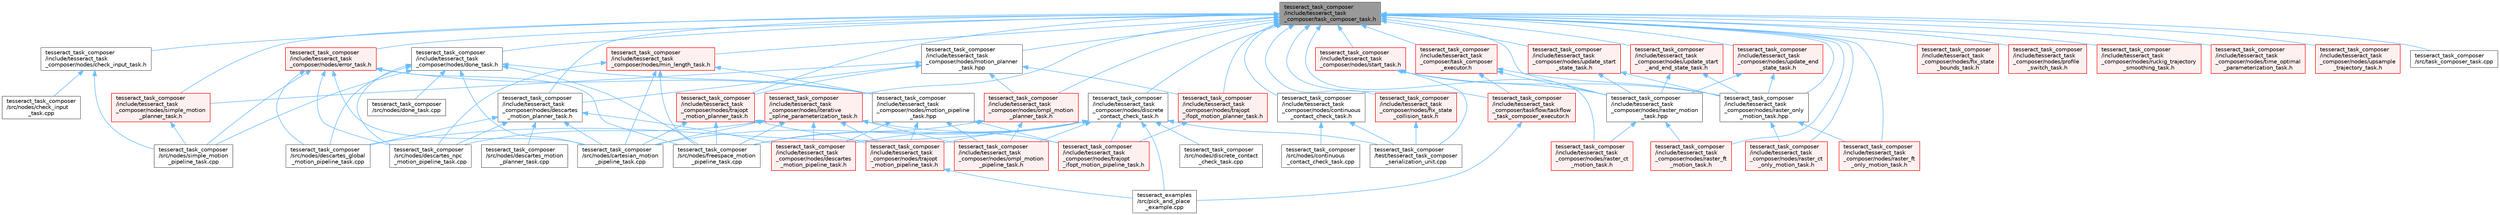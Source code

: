 digraph "tesseract_task_composer/include/tesseract_task_composer/task_composer_task.h"
{
 // LATEX_PDF_SIZE
  bgcolor="transparent";
  edge [fontname=Helvetica,fontsize=10,labelfontname=Helvetica,labelfontsize=10];
  node [fontname=Helvetica,fontsize=10,shape=box,height=0.2,width=0.4];
  Node1 [label="tesseract_task_composer\l/include/tesseract_task\l_composer/task_composer_task.h",height=0.2,width=0.4,color="gray40", fillcolor="grey60", style="filled", fontcolor="black",tooltip="A task in the pipeline."];
  Node1 -> Node2 [dir="back",color="steelblue1",style="solid"];
  Node2 [label="tesseract_task_composer\l/include/tesseract_task\l_composer/nodes/check_input_task.h",height=0.2,width=0.4,color="grey40", fillcolor="white", style="filled",URL="$d7/d32/check__input__task_8h.html",tooltip="Task for checking input data structure."];
  Node2 -> Node3 [dir="back",color="steelblue1",style="solid"];
  Node3 [label="tesseract_task_composer\l/src/nodes/check_input\l_task.cpp",height=0.2,width=0.4,color="grey40", fillcolor="white", style="filled",URL="$d7/de4/check__input__task_8cpp.html",tooltip="Task for checking input data structure."];
  Node2 -> Node4 [dir="back",color="steelblue1",style="solid"];
  Node4 [label="tesseract_task_composer\l/src/nodes/simple_motion\l_pipeline_task.cpp",height=0.2,width=0.4,color="grey40", fillcolor="white", style="filled",URL="$d8/de9/simple__motion__pipeline__task_8cpp.html",tooltip=" "];
  Node1 -> Node5 [dir="back",color="steelblue1",style="solid"];
  Node5 [label="tesseract_task_composer\l/include/tesseract_task\l_composer/nodes/continuous\l_contact_check_task.h",height=0.2,width=0.4,color="grey40", fillcolor="white", style="filled",URL="$d0/d58/continuous__contact__check__task_8h.html",tooltip="Continuous Collision check trajectory task."];
  Node5 -> Node6 [dir="back",color="steelblue1",style="solid"];
  Node6 [label="tesseract_task_composer\l/src/nodes/continuous\l_contact_check_task.cpp",height=0.2,width=0.4,color="grey40", fillcolor="white", style="filled",URL="$d6/da7/continuous__contact__check__task_8cpp.html",tooltip="Continuous collision check trajectory."];
  Node5 -> Node7 [dir="back",color="steelblue1",style="solid"];
  Node7 [label="tesseract_task_composer\l/test/tesseract_task_composer\l_serialization_unit.cpp",height=0.2,width=0.4,color="grey40", fillcolor="white", style="filled",URL="$d6/da6/tesseract__task__composer__serialization__unit_8cpp.html",tooltip=" "];
  Node1 -> Node8 [dir="back",color="steelblue1",style="solid"];
  Node8 [label="tesseract_task_composer\l/include/tesseract_task\l_composer/nodes/descartes\l_motion_planner_task.h",height=0.2,width=0.4,color="grey40", fillcolor="white", style="filled",URL="$d9/d84/descartes__motion__planner__task_8h.html",tooltip="Descartes motion planning pipeline."];
  Node8 -> Node9 [dir="back",color="steelblue1",style="solid"];
  Node9 [label="tesseract_task_composer\l/include/tesseract_task\l_composer/nodes/descartes\l_motion_pipeline_task.h",height=0.2,width=0.4,color="red", fillcolor="#FFF0F0", style="filled",URL="$d4/d01/descartes__motion__pipeline__task_8h.html",tooltip=" "];
  Node8 -> Node12 [dir="back",color="steelblue1",style="solid"];
  Node12 [label="tesseract_task_composer\l/src/nodes/cartesian_motion\l_pipeline_task.cpp",height=0.2,width=0.4,color="grey40", fillcolor="white", style="filled",URL="$d7/d06/cartesian__motion__pipeline__task_8cpp.html",tooltip=" "];
  Node8 -> Node13 [dir="back",color="steelblue1",style="solid"];
  Node13 [label="tesseract_task_composer\l/src/nodes/descartes_global\l_motion_pipeline_task.cpp",height=0.2,width=0.4,color="grey40", fillcolor="white", style="filled",URL="$db/d24/descartes__global__motion__pipeline__task_8cpp.html",tooltip=" "];
  Node8 -> Node14 [dir="back",color="steelblue1",style="solid"];
  Node14 [label="tesseract_task_composer\l/src/nodes/descartes_motion\l_planner_task.cpp",height=0.2,width=0.4,color="grey40", fillcolor="white", style="filled",URL="$d0/dfd/descartes__motion__planner__task_8cpp.html",tooltip="Descartes motion planner task."];
  Node8 -> Node15 [dir="back",color="steelblue1",style="solid"];
  Node15 [label="tesseract_task_composer\l/src/nodes/descartes_npc\l_motion_pipeline_task.cpp",height=0.2,width=0.4,color="grey40", fillcolor="white", style="filled",URL="$da/d51/descartes__npc__motion__pipeline__task_8cpp.html",tooltip=" "];
  Node1 -> Node16 [dir="back",color="steelblue1",style="solid"];
  Node16 [label="tesseract_task_composer\l/include/tesseract_task\l_composer/nodes/discrete\l_contact_check_task.h",height=0.2,width=0.4,color="grey40", fillcolor="white", style="filled",URL="$d1/d26/discrete__contact__check__task_8h.html",tooltip="Discrete Collision check trajectory task."];
  Node16 -> Node17 [dir="back",color="steelblue1",style="solid"];
  Node17 [label="tesseract_examples\l/src/pick_and_place\l_example.cpp",height=0.2,width=0.4,color="grey40", fillcolor="white", style="filled",URL="$d9/d6a/pick__and__place__example_8cpp.html",tooltip="Pick and place implementation."];
  Node16 -> Node9 [dir="back",color="steelblue1",style="solid"];
  Node16 -> Node18 [dir="back",color="steelblue1",style="solid"];
  Node18 [label="tesseract_task_composer\l/include/tesseract_task\l_composer/nodes/ompl_motion\l_pipeline_task.h",height=0.2,width=0.4,color="red", fillcolor="#FFF0F0", style="filled",URL="$d0/de5/ompl__motion__pipeline__task_8h.html",tooltip=" "];
  Node16 -> Node20 [dir="back",color="steelblue1",style="solid"];
  Node20 [label="tesseract_task_composer\l/include/tesseract_task\l_composer/nodes/trajopt\l_ifopt_motion_pipeline_task.h",height=0.2,width=0.4,color="red", fillcolor="#FFF0F0", style="filled",URL="$d2/d10/trajopt__ifopt__motion__pipeline__task_8h.html",tooltip=" "];
  Node16 -> Node24 [dir="back",color="steelblue1",style="solid"];
  Node24 [label="tesseract_task_composer\l/include/tesseract_task\l_composer/nodes/trajopt\l_motion_pipeline_task.h",height=0.2,width=0.4,color="red", fillcolor="#FFF0F0", style="filled",URL="$de/d7e/trajopt__motion__pipeline__task_8h.html",tooltip=" "];
  Node24 -> Node17 [dir="back",color="steelblue1",style="solid"];
  Node16 -> Node12 [dir="back",color="steelblue1",style="solid"];
  Node16 -> Node13 [dir="back",color="steelblue1",style="solid"];
  Node16 -> Node30 [dir="back",color="steelblue1",style="solid"];
  Node30 [label="tesseract_task_composer\l/src/nodes/discrete_contact\l_check_task.cpp",height=0.2,width=0.4,color="grey40", fillcolor="white", style="filled",URL="$df/d36/discrete__contact__check__task_8cpp.html",tooltip="Discrete collision check trajectory."];
  Node16 -> Node31 [dir="back",color="steelblue1",style="solid"];
  Node31 [label="tesseract_task_composer\l/src/nodes/freespace_motion\l_pipeline_task.cpp",height=0.2,width=0.4,color="grey40", fillcolor="white", style="filled",URL="$d9/d89/freespace__motion__pipeline__task_8cpp.html",tooltip=" "];
  Node16 -> Node7 [dir="back",color="steelblue1",style="solid"];
  Node1 -> Node32 [dir="back",color="steelblue1",style="solid"];
  Node32 [label="tesseract_task_composer\l/include/tesseract_task\l_composer/nodes/done_task.h",height=0.2,width=0.4,color="grey40", fillcolor="white", style="filled",URL="$d5/d86/done__task_8h.html",tooltip=" "];
  Node32 -> Node33 [dir="back",color="steelblue1",style="solid"];
  Node33 [label="tesseract_task_composer\l/include/tesseract_task\l_composer/nodes/motion_pipeline\l_task.hpp",height=0.2,width=0.4,color="grey40", fillcolor="white", style="filled",URL="$de/d12/motion__pipeline__task_8hpp.html",tooltip=" "];
  Node33 -> Node9 [dir="back",color="steelblue1",style="solid"];
  Node33 -> Node18 [dir="back",color="steelblue1",style="solid"];
  Node33 -> Node20 [dir="back",color="steelblue1",style="solid"];
  Node33 -> Node24 [dir="back",color="steelblue1",style="solid"];
  Node32 -> Node12 [dir="back",color="steelblue1",style="solid"];
  Node32 -> Node13 [dir="back",color="steelblue1",style="solid"];
  Node32 -> Node15 [dir="back",color="steelblue1",style="solid"];
  Node32 -> Node34 [dir="back",color="steelblue1",style="solid"];
  Node34 [label="tesseract_task_composer\l/src/nodes/done_task.cpp",height=0.2,width=0.4,color="grey40", fillcolor="white", style="filled",URL="$d5/d37/done__task_8cpp.html",tooltip=" "];
  Node32 -> Node31 [dir="back",color="steelblue1",style="solid"];
  Node32 -> Node4 [dir="back",color="steelblue1",style="solid"];
  Node1 -> Node35 [dir="back",color="steelblue1",style="solid"];
  Node35 [label="tesseract_task_composer\l/include/tesseract_task\l_composer/nodes/error_task.h",height=0.2,width=0.4,color="red", fillcolor="#FFF0F0", style="filled",URL="$d4/d4c/error__task_8h.html",tooltip=" "];
  Node35 -> Node33 [dir="back",color="steelblue1",style="solid"];
  Node35 -> Node12 [dir="back",color="steelblue1",style="solid"];
  Node35 -> Node13 [dir="back",color="steelblue1",style="solid"];
  Node35 -> Node15 [dir="back",color="steelblue1",style="solid"];
  Node35 -> Node31 [dir="back",color="steelblue1",style="solid"];
  Node35 -> Node4 [dir="back",color="steelblue1",style="solid"];
  Node1 -> Node37 [dir="back",color="steelblue1",style="solid"];
  Node37 [label="tesseract_task_composer\l/include/tesseract_task\l_composer/nodes/fix_state\l_bounds_task.h",height=0.2,width=0.4,color="red", fillcolor="#FFF0F0", style="filled",URL="$dd/d8f/fix__state__bounds__task_8h.html",tooltip="Task that pushes plan instructions back within joint limits."];
  Node1 -> Node40 [dir="back",color="steelblue1",style="solid"];
  Node40 [label="tesseract_task_composer\l/include/tesseract_task\l_composer/nodes/fix_state\l_collision_task.h",height=0.2,width=0.4,color="red", fillcolor="#FFF0F0", style="filled",URL="$d6/db0/fix__state__collision__task_8h.html",tooltip="Task that pushes plan instructions to be out of collision."];
  Node40 -> Node7 [dir="back",color="steelblue1",style="solid"];
  Node1 -> Node43 [dir="back",color="steelblue1",style="solid"];
  Node43 [label="tesseract_task_composer\l/include/tesseract_task\l_composer/nodes/iterative\l_spline_parameterization_task.h",height=0.2,width=0.4,color="red", fillcolor="#FFF0F0", style="filled",URL="$d3/db1/iterative__spline__parameterization__task_8h.html",tooltip="Perform iterative spline time parameterization."];
  Node43 -> Node9 [dir="back",color="steelblue1",style="solid"];
  Node43 -> Node18 [dir="back",color="steelblue1",style="solid"];
  Node43 -> Node20 [dir="back",color="steelblue1",style="solid"];
  Node43 -> Node24 [dir="back",color="steelblue1",style="solid"];
  Node43 -> Node12 [dir="back",color="steelblue1",style="solid"];
  Node43 -> Node15 [dir="back",color="steelblue1",style="solid"];
  Node43 -> Node31 [dir="back",color="steelblue1",style="solid"];
  Node1 -> Node45 [dir="back",color="steelblue1",style="solid"];
  Node45 [label="tesseract_task_composer\l/include/tesseract_task\l_composer/nodes/min_length_task.h",height=0.2,width=0.4,color="red", fillcolor="#FFF0F0", style="filled",URL="$d3/d6c/min__length__task_8h.html",tooltip="Task for processing the seed so it meets a minimum length. Planners like trajopt need at least 10 sta..."];
  Node45 -> Node33 [dir="back",color="steelblue1",style="solid"];
  Node45 -> Node12 [dir="back",color="steelblue1",style="solid"];
  Node45 -> Node15 [dir="back",color="steelblue1",style="solid"];
  Node45 -> Node31 [dir="back",color="steelblue1",style="solid"];
  Node1 -> Node48 [dir="back",color="steelblue1",style="solid"];
  Node48 [label="tesseract_task_composer\l/include/tesseract_task\l_composer/nodes/motion_planner\l_task.hpp",height=0.2,width=0.4,color="grey40", fillcolor="white", style="filled",URL="$d2/df3/motion__planner__task_8hpp.html",tooltip=" "];
  Node48 -> Node8 [dir="back",color="steelblue1",style="solid"];
  Node48 -> Node49 [dir="back",color="steelblue1",style="solid"];
  Node49 [label="tesseract_task_composer\l/include/tesseract_task\l_composer/nodes/ompl_motion\l_planner_task.h",height=0.2,width=0.4,color="red", fillcolor="#FFF0F0", style="filled",URL="$d6/d00/ompl__motion__planner__task_8h.html",tooltip="OMPL motion planning pipeline."];
  Node49 -> Node18 [dir="back",color="steelblue1",style="solid"];
  Node49 -> Node31 [dir="back",color="steelblue1",style="solid"];
  Node48 -> Node51 [dir="back",color="steelblue1",style="solid"];
  Node51 [label="tesseract_task_composer\l/include/tesseract_task\l_composer/nodes/simple_motion\l_planner_task.h",height=0.2,width=0.4,color="red", fillcolor="#FFF0F0", style="filled",URL="$d7/d06/simple__motion__planner__task_8h.html",tooltip="simple motion planning pipeline"];
  Node51 -> Node4 [dir="back",color="steelblue1",style="solid"];
  Node48 -> Node53 [dir="back",color="steelblue1",style="solid"];
  Node53 [label="tesseract_task_composer\l/include/tesseract_task\l_composer/nodes/trajopt\l_ifopt_motion_planner_task.h",height=0.2,width=0.4,color="red", fillcolor="#FFF0F0", style="filled",URL="$d5/d8b/trajopt__ifopt__motion__planner__task_8h.html",tooltip="TrajOpt Ifopt motion planning pipeline."];
  Node53 -> Node20 [dir="back",color="steelblue1",style="solid"];
  Node48 -> Node55 [dir="back",color="steelblue1",style="solid"];
  Node55 [label="tesseract_task_composer\l/include/tesseract_task\l_composer/nodes/trajopt\l_motion_planner_task.h",height=0.2,width=0.4,color="red", fillcolor="#FFF0F0", style="filled",URL="$d0/dfc/trajopt__motion__planner__task_8h.html",tooltip="TrajOpt motion planning pipeline."];
  Node55 -> Node24 [dir="back",color="steelblue1",style="solid"];
  Node55 -> Node12 [dir="back",color="steelblue1",style="solid"];
  Node55 -> Node31 [dir="back",color="steelblue1",style="solid"];
  Node1 -> Node49 [dir="back",color="steelblue1",style="solid"];
  Node1 -> Node57 [dir="back",color="steelblue1",style="solid"];
  Node57 [label="tesseract_task_composer\l/include/tesseract_task\l_composer/nodes/profile\l_switch_task.h",height=0.2,width=0.4,color="red", fillcolor="#FFF0F0", style="filled",URL="$dd/d2f/profile__switch__task_8h.html",tooltip="Task that returns a value based on the profile."];
  Node1 -> Node59 [dir="back",color="steelblue1",style="solid"];
  Node59 [label="tesseract_task_composer\l/include/tesseract_task\l_composer/nodes/raster_ct\l_motion_task.h",height=0.2,width=0.4,color="red", fillcolor="#FFF0F0", style="filled",URL="$db/d8a/raster__ct__motion__task_8h.html",tooltip="Raster motion task with cartesian transitions."];
  Node1 -> Node65 [dir="back",color="steelblue1",style="solid"];
  Node65 [label="tesseract_task_composer\l/include/tesseract_task\l_composer/nodes/raster_ct\l_only_motion_task.h",height=0.2,width=0.4,color="red", fillcolor="#FFF0F0", style="filled",URL="$dc/df9/raster__ct__only__motion__task_8h.html",tooltip="Plans raster paths with cartesian transitions."];
  Node1 -> Node71 [dir="back",color="steelblue1",style="solid"];
  Node71 [label="tesseract_task_composer\l/include/tesseract_task\l_composer/nodes/raster_ft\l_motion_task.h",height=0.2,width=0.4,color="red", fillcolor="#FFF0F0", style="filled",URL="$df/d50/raster__ft__motion__task_8h.html",tooltip="Raster motion task with freespace transitions."];
  Node1 -> Node78 [dir="back",color="steelblue1",style="solid"];
  Node78 [label="tesseract_task_composer\l/include/tesseract_task\l_composer/nodes/raster_ft\l_only_motion_task.h",height=0.2,width=0.4,color="red", fillcolor="#FFF0F0", style="filled",URL="$d7/d81/raster__ft__only__motion__task_8h.html",tooltip="Plans raster paths with freespace transitions."];
  Node1 -> Node84 [dir="back",color="steelblue1",style="solid"];
  Node84 [label="tesseract_task_composer\l/include/tesseract_task\l_composer/nodes/raster_motion\l_task.hpp",height=0.2,width=0.4,color="grey40", fillcolor="white", style="filled",URL="$d3/db0/raster__motion__task_8hpp.html",tooltip="Raster motion task with transitions."];
  Node84 -> Node59 [dir="back",color="steelblue1",style="solid"];
  Node84 -> Node71 [dir="back",color="steelblue1",style="solid"];
  Node1 -> Node85 [dir="back",color="steelblue1",style="solid"];
  Node85 [label="tesseract_task_composer\l/include/tesseract_task\l_composer/nodes/raster_only\l_motion_task.hpp",height=0.2,width=0.4,color="grey40", fillcolor="white", style="filled",URL="$d8/dfe/raster__only__motion__task_8hpp.html",tooltip=" "];
  Node85 -> Node65 [dir="back",color="steelblue1",style="solid"];
  Node85 -> Node78 [dir="back",color="steelblue1",style="solid"];
  Node1 -> Node86 [dir="back",color="steelblue1",style="solid"];
  Node86 [label="tesseract_task_composer\l/include/tesseract_task\l_composer/nodes/ruckig_trajectory\l_smoothing_task.h",height=0.2,width=0.4,color="red", fillcolor="#FFF0F0", style="filled",URL="$d4/d4d/ruckig__trajectory__smoothing__task_8h.html",tooltip="Leveraging Ruckig to smooth trajectory."];
  Node1 -> Node51 [dir="back",color="steelblue1",style="solid"];
  Node1 -> Node88 [dir="back",color="steelblue1",style="solid"];
  Node88 [label="tesseract_task_composer\l/include/tesseract_task\l_composer/nodes/start_task.h",height=0.2,width=0.4,color="red", fillcolor="#FFF0F0", style="filled",URL="$d2/d48/start__task_8h.html",tooltip=" "];
  Node88 -> Node84 [dir="back",color="steelblue1",style="solid"];
  Node88 -> Node85 [dir="back",color="steelblue1",style="solid"];
  Node88 -> Node7 [dir="back",color="steelblue1",style="solid"];
  Node1 -> Node90 [dir="back",color="steelblue1",style="solid"];
  Node90 [label="tesseract_task_composer\l/include/tesseract_task\l_composer/nodes/time_optimal\l_parameterization_task.h",height=0.2,width=0.4,color="red", fillcolor="#FFF0F0", style="filled",URL="$d6/d94/time__optimal__parameterization__task_8h.html",tooltip="Perform TOTG."];
  Node1 -> Node53 [dir="back",color="steelblue1",style="solid"];
  Node1 -> Node55 [dir="back",color="steelblue1",style="solid"];
  Node1 -> Node92 [dir="back",color="steelblue1",style="solid"];
  Node92 [label="tesseract_task_composer\l/include/tesseract_task\l_composer/nodes/update_end\l_state_task.h",height=0.2,width=0.4,color="red", fillcolor="#FFF0F0", style="filled",URL="$d4/d1c/update__end__state__task_8h.html",tooltip=" "];
  Node92 -> Node84 [dir="back",color="steelblue1",style="solid"];
  Node92 -> Node85 [dir="back",color="steelblue1",style="solid"];
  Node1 -> Node94 [dir="back",color="steelblue1",style="solid"];
  Node94 [label="tesseract_task_composer\l/include/tesseract_task\l_composer/nodes/update_start\l_and_end_state_task.h",height=0.2,width=0.4,color="red", fillcolor="#FFF0F0", style="filled",URL="$da/d4e/update__start__and__end__state__task_8h.html",tooltip=" "];
  Node94 -> Node84 [dir="back",color="steelblue1",style="solid"];
  Node94 -> Node85 [dir="back",color="steelblue1",style="solid"];
  Node1 -> Node96 [dir="back",color="steelblue1",style="solid"];
  Node96 [label="tesseract_task_composer\l/include/tesseract_task\l_composer/nodes/update_start\l_state_task.h",height=0.2,width=0.4,color="red", fillcolor="#FFF0F0", style="filled",URL="$d8/db2/update__start__state__task_8h.html",tooltip=" "];
  Node96 -> Node84 [dir="back",color="steelblue1",style="solid"];
  Node96 -> Node85 [dir="back",color="steelblue1",style="solid"];
  Node1 -> Node98 [dir="back",color="steelblue1",style="solid"];
  Node98 [label="tesseract_task_composer\l/include/tesseract_task\l_composer/nodes/upsample\l_trajectory_task.h",height=0.2,width=0.4,color="red", fillcolor="#FFF0F0", style="filled",URL="$d9/d9a/upsample__trajectory__task_8h.html",tooltip=" "];
  Node1 -> Node100 [dir="back",color="steelblue1",style="solid"];
  Node100 [label="tesseract_task_composer\l/include/tesseract_task\l_composer/task_composer\l_executor.h",height=0.2,width=0.4,color="red", fillcolor="#FFF0F0", style="filled",URL="$d6/dab/task__composer__executor_8h.html",tooltip="The executor for executing task graphs."];
  Node100 -> Node84 [dir="back",color="steelblue1",style="solid"];
  Node100 -> Node85 [dir="back",color="steelblue1",style="solid"];
  Node100 -> Node106 [dir="back",color="steelblue1",style="solid"];
  Node106 [label="tesseract_task_composer\l/include/tesseract_task\l_composer/taskflow/taskflow\l_task_composer_executor.h",height=0.2,width=0.4,color="red", fillcolor="#FFF0F0", style="filled",URL="$da/d8c/taskflow__task__composer__executor_8h.html",tooltip="The tasflow executor implementation."];
  Node106 -> Node17 [dir="back",color="steelblue1",style="solid"];
  Node1 -> Node106 [dir="back",color="steelblue1",style="solid"];
  Node1 -> Node113 [dir="back",color="steelblue1",style="solid"];
  Node113 [label="tesseract_task_composer\l/src/task_composer_task.cpp",height=0.2,width=0.4,color="grey40", fillcolor="white", style="filled",URL="$dd/d38/task__composer__task_8cpp.html",tooltip="A task."];
}
